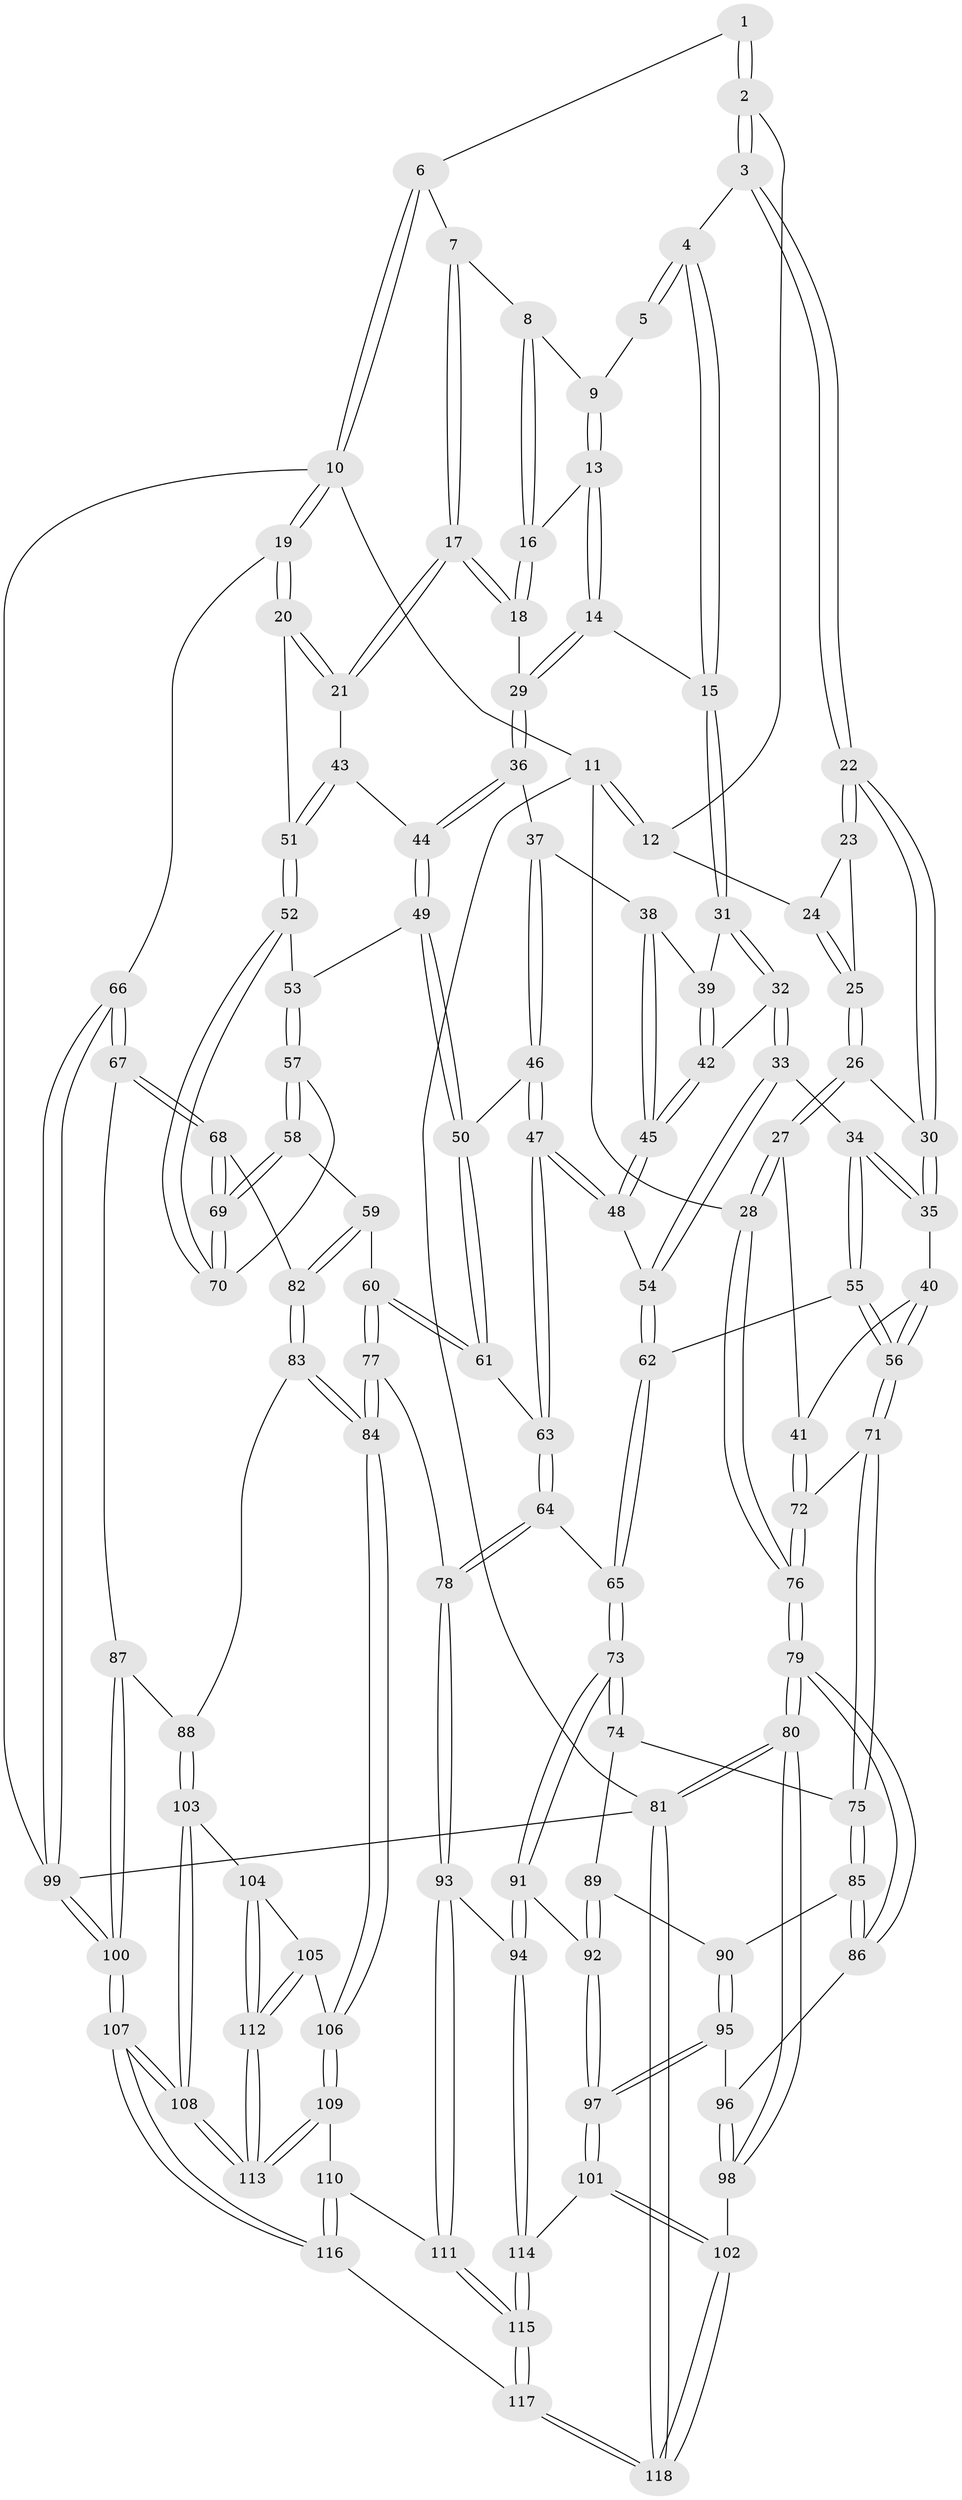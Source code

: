 // coarse degree distribution, {4: 0.4782608695652174, 5: 0.3188405797101449, 7: 0.014492753623188406, 3: 0.13043478260869565, 6: 0.057971014492753624}
// Generated by graph-tools (version 1.1) at 2025/42/03/06/25 10:42:27]
// undirected, 118 vertices, 292 edges
graph export_dot {
graph [start="1"]
  node [color=gray90,style=filled];
  1 [pos="+0.46802262582498655+0"];
  2 [pos="+0.09101558961037305+0"];
  3 [pos="+0.3146735243787806+0.14199602064583447"];
  4 [pos="+0.3158360526575598+0.14280368994819811"];
  5 [pos="+0.4534136329543099+0.0379114304513989"];
  6 [pos="+0.7328255478792213+0"];
  7 [pos="+0.7062663792822431+0"];
  8 [pos="+0.6768259241816199+0"];
  9 [pos="+0.509465520854626+0.06615255087046701"];
  10 [pos="+1+0"];
  11 [pos="+0+0"];
  12 [pos="+0+0"];
  13 [pos="+0.5056107337451736+0.11061516192560643"];
  14 [pos="+0.39389106244870925+0.15769475323152185"];
  15 [pos="+0.31973390788580364+0.14728134692501568"];
  16 [pos="+0.5894521560248186+0.1704550121888986"];
  17 [pos="+0.773609370981004+0.25079039381598206"];
  18 [pos="+0.6055007275471234+0.24977049718110925"];
  19 [pos="+1+0.28725273851174066"];
  20 [pos="+0.9333634068014561+0.3385763604973053"];
  21 [pos="+0.8008997602424126+0.2668546888146486"];
  22 [pos="+0.1553146398154531+0.2576284537026265"];
  23 [pos="+0.11577069879636824+0.21039511785877327"];
  24 [pos="+0.0737494847356588+0.12016904714373206"];
  25 [pos="+0.036140254642003565+0.2494237211577431"];
  26 [pos="+0.019093302584999656+0.2722556095414473"];
  27 [pos="+0+0.36339796737873314"];
  28 [pos="+0+0.3606599415983836"];
  29 [pos="+0.5733149188882631+0.2757469810355022"];
  30 [pos="+0.14864997126913276+0.2875858397728618"];
  31 [pos="+0.34062175150601004+0.29858954192884013"];
  32 [pos="+0.27909703735371133+0.3848251055691027"];
  33 [pos="+0.2635430644994338+0.3966374733035386"];
  34 [pos="+0.25106296471784606+0.4020029315591777"];
  35 [pos="+0.1561223551333373+0.327751254659042"];
  36 [pos="+0.5634972550827451+0.2943751537493145"];
  37 [pos="+0.507378181331495+0.32942828163706056"];
  38 [pos="+0.47048127195232975+0.3362668768214935"];
  39 [pos="+0.4208796968278482+0.3249369912197107"];
  40 [pos="+0.02743314731234142+0.40484031865981795"];
  41 [pos="+0+0.375472671479606"];
  42 [pos="+0.3894144513364307+0.42993857410519726"];
  43 [pos="+0.6476859121017549+0.3985854688505736"];
  44 [pos="+0.6125284627321874+0.40962834864623293"];
  45 [pos="+0.42248231307697787+0.4518898288815483"];
  46 [pos="+0.510019308947661+0.45120234002070425"];
  47 [pos="+0.4667811020379196+0.5086599177328012"];
  48 [pos="+0.42952496786875144+0.47535081945475144"];
  49 [pos="+0.6171475555774428+0.44689041625176096"];
  50 [pos="+0.6110836961264251+0.4552756198483514"];
  51 [pos="+0.9119033119601739+0.36657761990770016"];
  52 [pos="+0.8957865139017048+0.3902173220259061"];
  53 [pos="+0.6925306577613229+0.4614719784972379"];
  54 [pos="+0.36287825158406606+0.49377779377313835"];
  55 [pos="+0.22990849661084253+0.4510784257218851"];
  56 [pos="+0.15228780698135091+0.5265997715127447"];
  57 [pos="+0.6827405238184732+0.5674685124278622"];
  58 [pos="+0.6768359782133673+0.5771171544778839"];
  59 [pos="+0.6367828462275471+0.5991854814619414"];
  60 [pos="+0.6300819641552353+0.5986940609350052"];
  61 [pos="+0.587484807808965+0.5629751421441507"];
  62 [pos="+0.332434466928805+0.5678844059766446"];
  63 [pos="+0.4809448881687239+0.5626858575668124"];
  64 [pos="+0.4250873877474389+0.6356528916904483"];
  65 [pos="+0.3475385846153704+0.6279428553921557"];
  66 [pos="+1+0.6868178506402665"];
  67 [pos="+0.8692320553814884+0.6840126720383212"];
  68 [pos="+0.8452577264154926+0.6292271062378365"];
  69 [pos="+0.8445542933533042+0.6239599282165299"];
  70 [pos="+0.8783241693683378+0.43913151583898674"];
  71 [pos="+0.14133237673324012+0.5791175247342257"];
  72 [pos="+0.09522569839516021+0.5839172940006051"];
  73 [pos="+0.2778207140472872+0.6652221401546435"];
  74 [pos="+0.19124052948957126+0.636553541724626"];
  75 [pos="+0.1590596812544599+0.6102977089359576"];
  76 [pos="+0+0.72651504980253"];
  77 [pos="+0.5507725751923043+0.7616448319456588"];
  78 [pos="+0.48301222033580443+0.7474073962333121"];
  79 [pos="+0+0.7786801385213911"];
  80 [pos="+0+0.8202712989429298"];
  81 [pos="+0+1"];
  82 [pos="+0.6954071680525814+0.6716252951763199"];
  83 [pos="+0.6971053774901658+0.720360677911394"];
  84 [pos="+0.5716222903335814+0.7797261530074902"];
  85 [pos="+0.08081524516755836+0.710398824828105"];
  86 [pos="+0.03580396212617342+0.739806059267881"];
  87 [pos="+0.8583695144378226+0.7125009850353985"];
  88 [pos="+0.7762282134921269+0.7769093627168241"];
  89 [pos="+0.17329713078736447+0.6984215587679317"];
  90 [pos="+0.1436626528855861+0.7589345332209815"];
  91 [pos="+0.28347000892753105+0.7688205640438086"];
  92 [pos="+0.21910139318339494+0.8309490519387724"];
  93 [pos="+0.4026261772556212+0.8318686841166533"];
  94 [pos="+0.40108076566038836+0.8323518277006243"];
  95 [pos="+0.14193059725038834+0.7857603046842617"];
  96 [pos="+0.09683300379507205+0.7797003587732243"];
  97 [pos="+0.19410725561439238+0.8611978127654055"];
  98 [pos="+0.05011069779291261+0.8841256532705412"];
  99 [pos="+1+1"];
  100 [pos="+1+1"];
  101 [pos="+0.19279392342248705+0.8678179796431044"];
  102 [pos="+0.1441582004944128+0.9181893414261914"];
  103 [pos="+0.7645332466488389+0.8149391507311649"];
  104 [pos="+0.6868100897505584+0.8176293484048052"];
  105 [pos="+0.6025064980385817+0.8023282083646918"];
  106 [pos="+0.5736961492401711+0.7840217868259386"];
  107 [pos="+0.9118604551317512+1"];
  108 [pos="+0.8418868753996203+1"];
  109 [pos="+0.5465173903984945+0.9248511096214072"];
  110 [pos="+0.5124049515213599+0.9317808613633165"];
  111 [pos="+0.4742411702943342+0.913721557702091"];
  112 [pos="+0.6679112889670052+0.9182846380696582"];
  113 [pos="+0.7272079191942933+1"];
  114 [pos="+0.33579409503400276+0.9340617092880399"];
  115 [pos="+0.35173391748854627+1"];
  116 [pos="+0.36061033837233264+1"];
  117 [pos="+0.35040433996619696+1"];
  118 [pos="+0.1602077235525008+1"];
  1 -- 2;
  1 -- 2;
  1 -- 6;
  2 -- 3;
  2 -- 3;
  2 -- 12;
  3 -- 4;
  3 -- 22;
  3 -- 22;
  4 -- 5;
  4 -- 5;
  4 -- 15;
  4 -- 15;
  5 -- 9;
  6 -- 7;
  6 -- 10;
  6 -- 10;
  7 -- 8;
  7 -- 17;
  7 -- 17;
  8 -- 9;
  8 -- 16;
  8 -- 16;
  9 -- 13;
  9 -- 13;
  10 -- 11;
  10 -- 19;
  10 -- 19;
  10 -- 99;
  11 -- 12;
  11 -- 12;
  11 -- 28;
  11 -- 81;
  12 -- 24;
  13 -- 14;
  13 -- 14;
  13 -- 16;
  14 -- 15;
  14 -- 29;
  14 -- 29;
  15 -- 31;
  15 -- 31;
  16 -- 18;
  16 -- 18;
  17 -- 18;
  17 -- 18;
  17 -- 21;
  17 -- 21;
  18 -- 29;
  19 -- 20;
  19 -- 20;
  19 -- 66;
  20 -- 21;
  20 -- 21;
  20 -- 51;
  21 -- 43;
  22 -- 23;
  22 -- 23;
  22 -- 30;
  22 -- 30;
  23 -- 24;
  23 -- 25;
  24 -- 25;
  24 -- 25;
  25 -- 26;
  25 -- 26;
  26 -- 27;
  26 -- 27;
  26 -- 30;
  27 -- 28;
  27 -- 28;
  27 -- 41;
  28 -- 76;
  28 -- 76;
  29 -- 36;
  29 -- 36;
  30 -- 35;
  30 -- 35;
  31 -- 32;
  31 -- 32;
  31 -- 39;
  32 -- 33;
  32 -- 33;
  32 -- 42;
  33 -- 34;
  33 -- 54;
  33 -- 54;
  34 -- 35;
  34 -- 35;
  34 -- 55;
  34 -- 55;
  35 -- 40;
  36 -- 37;
  36 -- 44;
  36 -- 44;
  37 -- 38;
  37 -- 46;
  37 -- 46;
  38 -- 39;
  38 -- 45;
  38 -- 45;
  39 -- 42;
  39 -- 42;
  40 -- 41;
  40 -- 56;
  40 -- 56;
  41 -- 72;
  41 -- 72;
  42 -- 45;
  42 -- 45;
  43 -- 44;
  43 -- 51;
  43 -- 51;
  44 -- 49;
  44 -- 49;
  45 -- 48;
  45 -- 48;
  46 -- 47;
  46 -- 47;
  46 -- 50;
  47 -- 48;
  47 -- 48;
  47 -- 63;
  47 -- 63;
  48 -- 54;
  49 -- 50;
  49 -- 50;
  49 -- 53;
  50 -- 61;
  50 -- 61;
  51 -- 52;
  51 -- 52;
  52 -- 53;
  52 -- 70;
  52 -- 70;
  53 -- 57;
  53 -- 57;
  54 -- 62;
  54 -- 62;
  55 -- 56;
  55 -- 56;
  55 -- 62;
  56 -- 71;
  56 -- 71;
  57 -- 58;
  57 -- 58;
  57 -- 70;
  58 -- 59;
  58 -- 69;
  58 -- 69;
  59 -- 60;
  59 -- 82;
  59 -- 82;
  60 -- 61;
  60 -- 61;
  60 -- 77;
  60 -- 77;
  61 -- 63;
  62 -- 65;
  62 -- 65;
  63 -- 64;
  63 -- 64;
  64 -- 65;
  64 -- 78;
  64 -- 78;
  65 -- 73;
  65 -- 73;
  66 -- 67;
  66 -- 67;
  66 -- 99;
  66 -- 99;
  67 -- 68;
  67 -- 68;
  67 -- 87;
  68 -- 69;
  68 -- 69;
  68 -- 82;
  69 -- 70;
  69 -- 70;
  71 -- 72;
  71 -- 75;
  71 -- 75;
  72 -- 76;
  72 -- 76;
  73 -- 74;
  73 -- 74;
  73 -- 91;
  73 -- 91;
  74 -- 75;
  74 -- 89;
  75 -- 85;
  75 -- 85;
  76 -- 79;
  76 -- 79;
  77 -- 78;
  77 -- 84;
  77 -- 84;
  78 -- 93;
  78 -- 93;
  79 -- 80;
  79 -- 80;
  79 -- 86;
  79 -- 86;
  80 -- 81;
  80 -- 81;
  80 -- 98;
  80 -- 98;
  81 -- 118;
  81 -- 118;
  81 -- 99;
  82 -- 83;
  82 -- 83;
  83 -- 84;
  83 -- 84;
  83 -- 88;
  84 -- 106;
  84 -- 106;
  85 -- 86;
  85 -- 86;
  85 -- 90;
  86 -- 96;
  87 -- 88;
  87 -- 100;
  87 -- 100;
  88 -- 103;
  88 -- 103;
  89 -- 90;
  89 -- 92;
  89 -- 92;
  90 -- 95;
  90 -- 95;
  91 -- 92;
  91 -- 94;
  91 -- 94;
  92 -- 97;
  92 -- 97;
  93 -- 94;
  93 -- 111;
  93 -- 111;
  94 -- 114;
  94 -- 114;
  95 -- 96;
  95 -- 97;
  95 -- 97;
  96 -- 98;
  96 -- 98;
  97 -- 101;
  97 -- 101;
  98 -- 102;
  99 -- 100;
  99 -- 100;
  100 -- 107;
  100 -- 107;
  101 -- 102;
  101 -- 102;
  101 -- 114;
  102 -- 118;
  102 -- 118;
  103 -- 104;
  103 -- 108;
  103 -- 108;
  104 -- 105;
  104 -- 112;
  104 -- 112;
  105 -- 106;
  105 -- 112;
  105 -- 112;
  106 -- 109;
  106 -- 109;
  107 -- 108;
  107 -- 108;
  107 -- 116;
  107 -- 116;
  108 -- 113;
  108 -- 113;
  109 -- 110;
  109 -- 113;
  109 -- 113;
  110 -- 111;
  110 -- 116;
  110 -- 116;
  111 -- 115;
  111 -- 115;
  112 -- 113;
  112 -- 113;
  114 -- 115;
  114 -- 115;
  115 -- 117;
  115 -- 117;
  116 -- 117;
  117 -- 118;
  117 -- 118;
}
